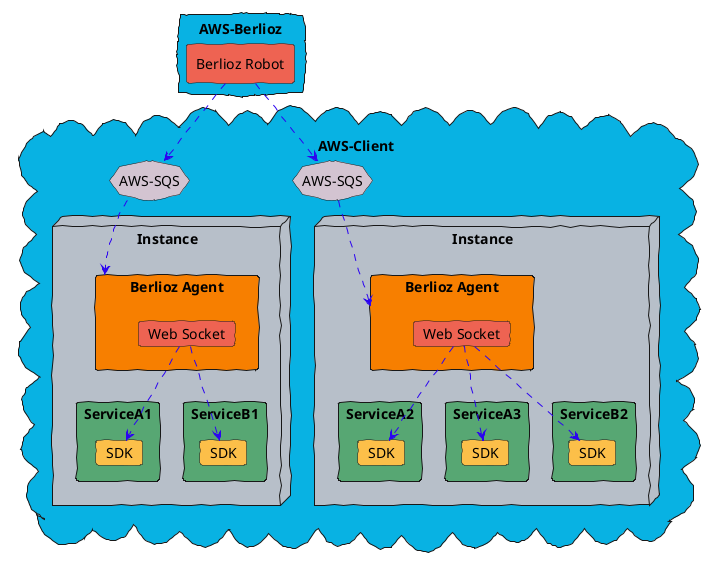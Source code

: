 @startuml

skinparam handwritten true

cloud "AWS-Client" #08B2E3 {

    node "Instance" as Instance2 #B7BFC9 {

        rectangle "Berlioz Agent" as BerliozAgent2 #F77F00 {
            card "Web Socket" as BerliozAgent2WS #EE6352  {

            }
        }

        rectangle ServiceA1 #57A773 {
            card "SDK" as ServiceA1Connector #FCBF49  {

            }
        }

        rectangle ServiceB1 #57A773 {
            card "SDK" as ServiceB1Connector #FCBF49  {

            }
        }

        BerliozAgent2WS ..> ServiceA1Connector #2b04f0
        BerliozAgent2WS ..> ServiceB1Connector #2b04f0
    }

    node "Instance" as Instance1 #B7BFC9 {

        rectangle "Berlioz Agent" as BerliozAgent1 #F77F00 {
            card "Web Socket" as BerliozAgent1WS #EE6352  {

            }
        }

        rectangle ServiceA2 #57A773 {
            card "SDK" as ServiceA2Connector #FCBF49  {

            }
        }

        rectangle ServiceA3 #57A773 {
            card "SDK" as ServiceA3Connector #FCBF49  {

            }

        }

        rectangle ServiceB2 #57A773 {
            card "SDK" as ServiceB2Connector #FCBF49  {

            }
        }

        BerliozAgent1WS ..> ServiceA2Connector #2b04f0
        BerliozAgent1WS ..> ServiceA3Connector #2b04f0
        BerliozAgent1WS ..> ServiceB2Connector #2b04f0
    }


    storage "AWS-SQS" as SQS1 #D3C4D1 {
    }
    SQS1 ..> BerliozAgent1 #2b04f0

    storage "AWS-SQS" as SQS2 #D3C4D1 {
    }
    SQS2 ..> BerliozAgent2 #2b04f0

}

cloud "AWS-Berlioz" #08B2E3 {
    rectangle "Berlioz Robot" as BerliozRobot #EE6352 {

    }
}

BerliozRobot ..> SQS1 #2b04f0
BerliozRobot ..> SQS2 #2b04f0

/'cloud "Legend" #08B2E3 {
rectangle A {
}
rectangle B {
}
A .> B #2b04f0 : policy flow
A -> B #red : data flow
}'/

@enduml
